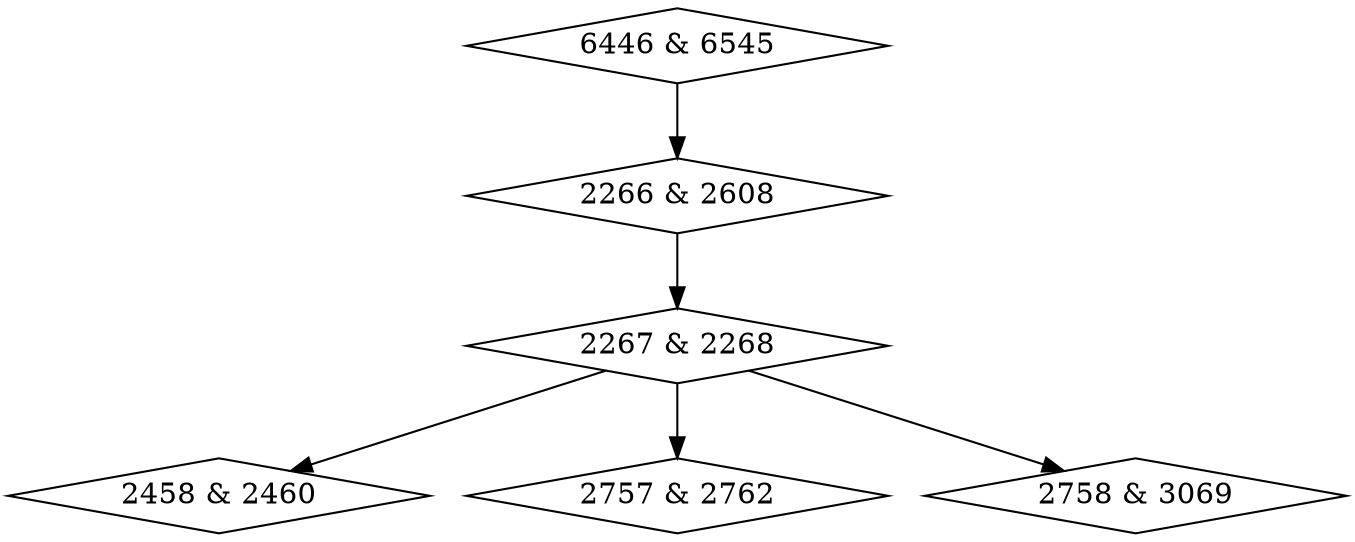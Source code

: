 digraph {
0 [label = "2266 & 2608", shape = diamond];
1 [label = "2267 & 2268", shape = diamond];
2 [label = "2458 & 2460", shape = diamond];
3 [label = "2757 & 2762", shape = diamond];
4 [label = "2758 & 3069", shape = diamond];
5 [label = "6446 & 6545", shape = diamond];
0->1;
1->2;
1->3;
1->4;
5->0;
}
